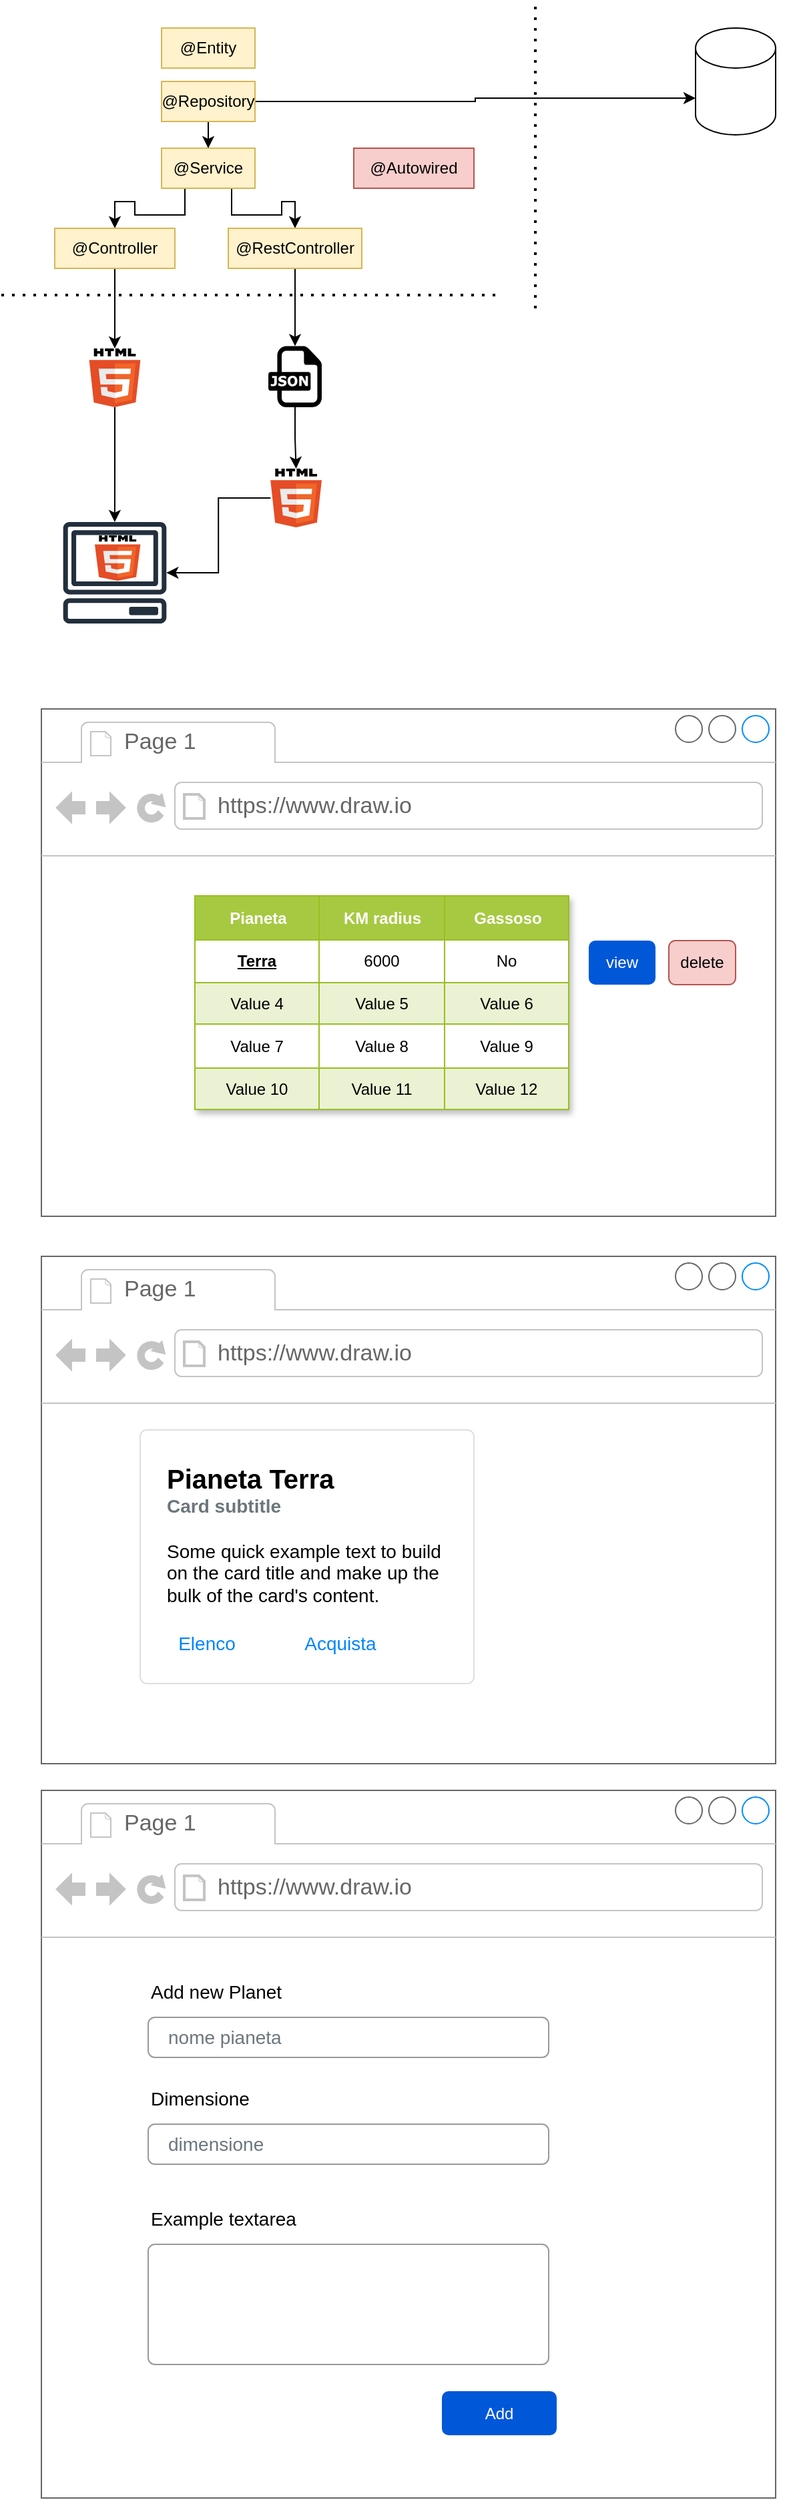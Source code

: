 <mxfile version="21.1.2" type="device">
  <diagram name="Pagina-1" id="DIwncrbuSzg8MAJsGhDx">
    <mxGraphModel dx="1434" dy="731" grid="1" gridSize="10" guides="1" tooltips="1" connect="1" arrows="1" fold="1" page="1" pageScale="1" pageWidth="827" pageHeight="1169" math="0" shadow="0">
      <root>
        <mxCell id="0" />
        <mxCell id="1" parent="0" />
        <mxCell id="gFPZSpNHKlJL1bnIkIFu-1" value="@Entity" style="text;html=1;strokeColor=#d6b656;fillColor=#fff2cc;align=center;verticalAlign=middle;whiteSpace=wrap;rounded=0;" vertex="1" parent="1">
          <mxGeometry x="180" y="40" width="70" height="30" as="geometry" />
        </mxCell>
        <mxCell id="gFPZSpNHKlJL1bnIkIFu-10" style="edgeStyle=orthogonalEdgeStyle;rounded=0;orthogonalLoop=1;jettySize=auto;html=1;exitX=1;exitY=0.5;exitDx=0;exitDy=0;entryX=0;entryY=0;entryDx=0;entryDy=52.5;entryPerimeter=0;" edge="1" parent="1" source="gFPZSpNHKlJL1bnIkIFu-2" target="gFPZSpNHKlJL1bnIkIFu-8">
          <mxGeometry relative="1" as="geometry" />
        </mxCell>
        <mxCell id="gFPZSpNHKlJL1bnIkIFu-11" style="edgeStyle=orthogonalEdgeStyle;rounded=0;orthogonalLoop=1;jettySize=auto;html=1;exitX=0.5;exitY=1;exitDx=0;exitDy=0;" edge="1" parent="1" source="gFPZSpNHKlJL1bnIkIFu-2" target="gFPZSpNHKlJL1bnIkIFu-3">
          <mxGeometry relative="1" as="geometry" />
        </mxCell>
        <mxCell id="gFPZSpNHKlJL1bnIkIFu-2" value="@Repository" style="text;html=1;strokeColor=#d6b656;fillColor=#fff2cc;align=center;verticalAlign=middle;whiteSpace=wrap;rounded=0;" vertex="1" parent="1">
          <mxGeometry x="180" y="80" width="70" height="30" as="geometry" />
        </mxCell>
        <mxCell id="gFPZSpNHKlJL1bnIkIFu-12" style="edgeStyle=orthogonalEdgeStyle;rounded=0;orthogonalLoop=1;jettySize=auto;html=1;exitX=0.25;exitY=1;exitDx=0;exitDy=0;entryX=0.5;entryY=0;entryDx=0;entryDy=0;" edge="1" parent="1" source="gFPZSpNHKlJL1bnIkIFu-3" target="gFPZSpNHKlJL1bnIkIFu-4">
          <mxGeometry relative="1" as="geometry" />
        </mxCell>
        <mxCell id="gFPZSpNHKlJL1bnIkIFu-13" style="edgeStyle=orthogonalEdgeStyle;rounded=0;orthogonalLoop=1;jettySize=auto;html=1;exitX=0.75;exitY=1;exitDx=0;exitDy=0;entryX=0.5;entryY=0;entryDx=0;entryDy=0;" edge="1" parent="1" source="gFPZSpNHKlJL1bnIkIFu-3" target="gFPZSpNHKlJL1bnIkIFu-6">
          <mxGeometry relative="1" as="geometry" />
        </mxCell>
        <mxCell id="gFPZSpNHKlJL1bnIkIFu-3" value="@Service" style="text;html=1;strokeColor=#d6b656;fillColor=#fff2cc;align=center;verticalAlign=middle;whiteSpace=wrap;rounded=0;" vertex="1" parent="1">
          <mxGeometry x="180" y="130" width="70" height="30" as="geometry" />
        </mxCell>
        <mxCell id="gFPZSpNHKlJL1bnIkIFu-17" style="edgeStyle=orthogonalEdgeStyle;rounded=0;orthogonalLoop=1;jettySize=auto;html=1;exitX=0.5;exitY=1;exitDx=0;exitDy=0;" edge="1" parent="1" source="gFPZSpNHKlJL1bnIkIFu-4" target="gFPZSpNHKlJL1bnIkIFu-15">
          <mxGeometry relative="1" as="geometry" />
        </mxCell>
        <mxCell id="gFPZSpNHKlJL1bnIkIFu-4" value="@Controller" style="text;html=1;strokeColor=#d6b656;fillColor=#fff2cc;align=center;verticalAlign=middle;whiteSpace=wrap;rounded=0;" vertex="1" parent="1">
          <mxGeometry x="100" y="190" width="90" height="30" as="geometry" />
        </mxCell>
        <mxCell id="gFPZSpNHKlJL1bnIkIFu-20" style="edgeStyle=orthogonalEdgeStyle;rounded=0;orthogonalLoop=1;jettySize=auto;html=1;exitX=0.5;exitY=1;exitDx=0;exitDy=0;" edge="1" parent="1" source="gFPZSpNHKlJL1bnIkIFu-6" target="gFPZSpNHKlJL1bnIkIFu-19">
          <mxGeometry relative="1" as="geometry" />
        </mxCell>
        <mxCell id="gFPZSpNHKlJL1bnIkIFu-6" value="@RestController" style="text;html=1;strokeColor=#d6b656;fillColor=#fff2cc;align=center;verticalAlign=middle;whiteSpace=wrap;rounded=0;" vertex="1" parent="1">
          <mxGeometry x="230" y="190" width="100" height="30" as="geometry" />
        </mxCell>
        <mxCell id="gFPZSpNHKlJL1bnIkIFu-7" value="" style="endArrow=none;dashed=1;html=1;dashPattern=1 3;strokeWidth=2;rounded=0;" edge="1" parent="1">
          <mxGeometry width="50" height="50" relative="1" as="geometry">
            <mxPoint x="60" y="240" as="sourcePoint" />
            <mxPoint x="430" y="240" as="targetPoint" />
          </mxGeometry>
        </mxCell>
        <mxCell id="gFPZSpNHKlJL1bnIkIFu-8" value="" style="shape=cylinder3;whiteSpace=wrap;html=1;boundedLbl=1;backgroundOutline=1;size=15;" vertex="1" parent="1">
          <mxGeometry x="580" y="40" width="60" height="80" as="geometry" />
        </mxCell>
        <mxCell id="gFPZSpNHKlJL1bnIkIFu-9" value="" style="endArrow=none;dashed=1;html=1;dashPattern=1 3;strokeWidth=2;rounded=0;" edge="1" parent="1">
          <mxGeometry width="50" height="50" relative="1" as="geometry">
            <mxPoint x="460" y="250" as="sourcePoint" />
            <mxPoint x="460" y="20" as="targetPoint" />
          </mxGeometry>
        </mxCell>
        <mxCell id="gFPZSpNHKlJL1bnIkIFu-14" value="@Autowired" style="text;html=1;strokeColor=#b85450;fillColor=#f8cecc;align=center;verticalAlign=middle;whiteSpace=wrap;rounded=0;" vertex="1" parent="1">
          <mxGeometry x="324" y="130" width="90" height="30" as="geometry" />
        </mxCell>
        <mxCell id="gFPZSpNHKlJL1bnIkIFu-18" value="" style="edgeStyle=orthogonalEdgeStyle;rounded=0;orthogonalLoop=1;jettySize=auto;html=1;" edge="1" parent="1" source="gFPZSpNHKlJL1bnIkIFu-15" target="gFPZSpNHKlJL1bnIkIFu-16">
          <mxGeometry relative="1" as="geometry" />
        </mxCell>
        <mxCell id="gFPZSpNHKlJL1bnIkIFu-15" value="" style="dashed=0;outlineConnect=0;html=1;align=center;labelPosition=center;verticalLabelPosition=bottom;verticalAlign=top;shape=mxgraph.weblogos.html5" vertex="1" parent="1">
          <mxGeometry x="125.8" y="280" width="38.4" height="44" as="geometry" />
        </mxCell>
        <mxCell id="gFPZSpNHKlJL1bnIkIFu-16" value="" style="sketch=0;outlineConnect=0;fontColor=#232F3E;gradientColor=none;fillColor=#232F3D;strokeColor=none;dashed=0;verticalLabelPosition=bottom;verticalAlign=top;align=center;html=1;fontSize=12;fontStyle=0;aspect=fixed;pointerEvents=1;shape=mxgraph.aws4.client;" vertex="1" parent="1">
          <mxGeometry x="106" y="410" width="78" height="76" as="geometry" />
        </mxCell>
        <mxCell id="gFPZSpNHKlJL1bnIkIFu-22" value="" style="edgeStyle=orthogonalEdgeStyle;rounded=0;orthogonalLoop=1;jettySize=auto;html=1;" edge="1" parent="1" source="gFPZSpNHKlJL1bnIkIFu-19" target="gFPZSpNHKlJL1bnIkIFu-21">
          <mxGeometry relative="1" as="geometry" />
        </mxCell>
        <mxCell id="gFPZSpNHKlJL1bnIkIFu-19" value="" style="dashed=0;outlineConnect=0;html=1;align=center;labelPosition=center;verticalLabelPosition=bottom;verticalAlign=top;shape=mxgraph.weblogos.json" vertex="1" parent="1">
          <mxGeometry x="260" y="278.2" width="40" height="45.8" as="geometry" />
        </mxCell>
        <mxCell id="gFPZSpNHKlJL1bnIkIFu-23" value="" style="edgeStyle=orthogonalEdgeStyle;rounded=0;orthogonalLoop=1;jettySize=auto;html=1;" edge="1" parent="1" source="gFPZSpNHKlJL1bnIkIFu-21" target="gFPZSpNHKlJL1bnIkIFu-16">
          <mxGeometry relative="1" as="geometry" />
        </mxCell>
        <mxCell id="gFPZSpNHKlJL1bnIkIFu-21" value="" style="dashed=0;outlineConnect=0;html=1;align=center;labelPosition=center;verticalLabelPosition=bottom;verticalAlign=top;shape=mxgraph.weblogos.html5" vertex="1" parent="1">
          <mxGeometry x="261.6" y="370" width="38.4" height="44" as="geometry" />
        </mxCell>
        <mxCell id="gFPZSpNHKlJL1bnIkIFu-24" value="" style="dashed=0;outlineConnect=0;html=1;align=center;labelPosition=center;verticalLabelPosition=bottom;verticalAlign=top;shape=mxgraph.weblogos.html5" vertex="1" parent="1">
          <mxGeometry x="130" y="420" width="34.2" height="34" as="geometry" />
        </mxCell>
        <mxCell id="gFPZSpNHKlJL1bnIkIFu-25" value="" style="shape=image;verticalLabelPosition=bottom;labelBackgroundColor=default;verticalAlign=top;aspect=fixed;imageAspect=0;image=https://upload.wikimedia.org/wikipedia/commons/thumb/c/cf/Angular_full_color_logo.svg/1200px-Angular_full_color_logo.svg.png;" vertex="1" parent="1">
          <mxGeometry x="245" y="416" width="70" height="70" as="geometry" />
        </mxCell>
        <mxCell id="gFPZSpNHKlJL1bnIkIFu-26" value="" style="shape=image;verticalLabelPosition=bottom;labelBackgroundColor=default;verticalAlign=top;aspect=fixed;imageAspect=0;image=https://g.foolcdn.com/art/companylogos/square/mdb.png;" vertex="1" parent="1">
          <mxGeometry x="565" y="130" width="90" height="90" as="geometry" />
        </mxCell>
        <mxCell id="gFPZSpNHKlJL1bnIkIFu-27" value="" style="strokeWidth=1;shadow=0;dashed=0;align=center;html=1;shape=mxgraph.mockup.containers.browserWindow;rSize=0;strokeColor=#666666;strokeColor2=#008cff;strokeColor3=#c4c4c4;mainText=,;recursiveResize=0;" vertex="1" parent="1">
          <mxGeometry x="90" y="550" width="550" height="380" as="geometry" />
        </mxCell>
        <mxCell id="gFPZSpNHKlJL1bnIkIFu-28" value="Page 1" style="strokeWidth=1;shadow=0;dashed=0;align=center;html=1;shape=mxgraph.mockup.containers.anchor;fontSize=17;fontColor=#666666;align=left;whiteSpace=wrap;" vertex="1" parent="gFPZSpNHKlJL1bnIkIFu-27">
          <mxGeometry x="60" y="12" width="110" height="26" as="geometry" />
        </mxCell>
        <mxCell id="gFPZSpNHKlJL1bnIkIFu-29" value="https://www.draw.io" style="strokeWidth=1;shadow=0;dashed=0;align=center;html=1;shape=mxgraph.mockup.containers.anchor;rSize=0;fontSize=17;fontColor=#666666;align=left;" vertex="1" parent="gFPZSpNHKlJL1bnIkIFu-27">
          <mxGeometry x="130" y="60" width="250" height="26" as="geometry" />
        </mxCell>
        <mxCell id="gFPZSpNHKlJL1bnIkIFu-30" value="Assets" style="childLayout=tableLayout;recursiveResize=0;strokeColor=#98bf21;fillColor=#A7C942;shadow=1;" vertex="1" parent="gFPZSpNHKlJL1bnIkIFu-27">
          <mxGeometry x="115" y="140" width="280" height="160" as="geometry" />
        </mxCell>
        <mxCell id="gFPZSpNHKlJL1bnIkIFu-31" style="shape=tableRow;horizontal=0;startSize=0;swimlaneHead=0;swimlaneBody=0;top=0;left=0;bottom=0;right=0;dropTarget=0;collapsible=0;recursiveResize=0;expand=0;fontStyle=0;strokeColor=inherit;fillColor=#ffffff;" vertex="1" parent="gFPZSpNHKlJL1bnIkIFu-30">
          <mxGeometry width="280" height="33" as="geometry" />
        </mxCell>
        <mxCell id="gFPZSpNHKlJL1bnIkIFu-32" value="Pianeta" style="connectable=0;recursiveResize=0;strokeColor=inherit;fillColor=#A7C942;align=center;fontStyle=1;fontColor=#FFFFFF;html=1;" vertex="1" parent="gFPZSpNHKlJL1bnIkIFu-31">
          <mxGeometry width="93" height="33" as="geometry">
            <mxRectangle width="93" height="33" as="alternateBounds" />
          </mxGeometry>
        </mxCell>
        <mxCell id="gFPZSpNHKlJL1bnIkIFu-33" value="KM radius" style="connectable=0;recursiveResize=0;strokeColor=inherit;fillColor=#A7C942;align=center;fontStyle=1;fontColor=#FFFFFF;html=1;" vertex="1" parent="gFPZSpNHKlJL1bnIkIFu-31">
          <mxGeometry x="93" width="94" height="33" as="geometry">
            <mxRectangle width="94" height="33" as="alternateBounds" />
          </mxGeometry>
        </mxCell>
        <mxCell id="gFPZSpNHKlJL1bnIkIFu-34" value="Gassoso" style="connectable=0;recursiveResize=0;strokeColor=inherit;fillColor=#A7C942;align=center;fontStyle=1;fontColor=#FFFFFF;html=1;" vertex="1" parent="gFPZSpNHKlJL1bnIkIFu-31">
          <mxGeometry x="187" width="93" height="33" as="geometry">
            <mxRectangle width="93" height="33" as="alternateBounds" />
          </mxGeometry>
        </mxCell>
        <mxCell id="gFPZSpNHKlJL1bnIkIFu-35" value="" style="shape=tableRow;horizontal=0;startSize=0;swimlaneHead=0;swimlaneBody=0;top=0;left=0;bottom=0;right=0;dropTarget=0;collapsible=0;recursiveResize=0;expand=0;fontStyle=0;strokeColor=inherit;fillColor=#ffffff;" vertex="1" parent="gFPZSpNHKlJL1bnIkIFu-30">
          <mxGeometry y="33" width="280" height="32" as="geometry" />
        </mxCell>
        <mxCell id="gFPZSpNHKlJL1bnIkIFu-36" value="&lt;u&gt;&lt;b&gt;Terra&lt;/b&gt;&lt;/u&gt;" style="connectable=0;recursiveResize=0;strokeColor=inherit;fillColor=inherit;align=center;whiteSpace=wrap;html=1;" vertex="1" parent="gFPZSpNHKlJL1bnIkIFu-35">
          <mxGeometry width="93" height="32" as="geometry">
            <mxRectangle width="93" height="32" as="alternateBounds" />
          </mxGeometry>
        </mxCell>
        <mxCell id="gFPZSpNHKlJL1bnIkIFu-37" value="6000" style="connectable=0;recursiveResize=0;strokeColor=inherit;fillColor=inherit;align=center;whiteSpace=wrap;html=1;" vertex="1" parent="gFPZSpNHKlJL1bnIkIFu-35">
          <mxGeometry x="93" width="94" height="32" as="geometry">
            <mxRectangle width="94" height="32" as="alternateBounds" />
          </mxGeometry>
        </mxCell>
        <mxCell id="gFPZSpNHKlJL1bnIkIFu-38" value="No" style="connectable=0;recursiveResize=0;strokeColor=inherit;fillColor=inherit;align=center;whiteSpace=wrap;html=1;" vertex="1" parent="gFPZSpNHKlJL1bnIkIFu-35">
          <mxGeometry x="187" width="93" height="32" as="geometry">
            <mxRectangle width="93" height="32" as="alternateBounds" />
          </mxGeometry>
        </mxCell>
        <mxCell id="gFPZSpNHKlJL1bnIkIFu-39" value="" style="shape=tableRow;horizontal=0;startSize=0;swimlaneHead=0;swimlaneBody=0;top=0;left=0;bottom=0;right=0;dropTarget=0;collapsible=0;recursiveResize=0;expand=0;fontStyle=1;strokeColor=inherit;fillColor=#EAF2D3;" vertex="1" parent="gFPZSpNHKlJL1bnIkIFu-30">
          <mxGeometry y="65" width="280" height="31" as="geometry" />
        </mxCell>
        <mxCell id="gFPZSpNHKlJL1bnIkIFu-40" value="Value 4" style="connectable=0;recursiveResize=0;strokeColor=inherit;fillColor=inherit;whiteSpace=wrap;html=1;" vertex="1" parent="gFPZSpNHKlJL1bnIkIFu-39">
          <mxGeometry width="93" height="31" as="geometry">
            <mxRectangle width="93" height="31" as="alternateBounds" />
          </mxGeometry>
        </mxCell>
        <mxCell id="gFPZSpNHKlJL1bnIkIFu-41" value="Value 5" style="connectable=0;recursiveResize=0;strokeColor=inherit;fillColor=inherit;whiteSpace=wrap;html=1;" vertex="1" parent="gFPZSpNHKlJL1bnIkIFu-39">
          <mxGeometry x="93" width="94" height="31" as="geometry">
            <mxRectangle width="94" height="31" as="alternateBounds" />
          </mxGeometry>
        </mxCell>
        <mxCell id="gFPZSpNHKlJL1bnIkIFu-42" value="Value 6" style="connectable=0;recursiveResize=0;strokeColor=inherit;fillColor=inherit;whiteSpace=wrap;html=1;" vertex="1" parent="gFPZSpNHKlJL1bnIkIFu-39">
          <mxGeometry x="187" width="93" height="31" as="geometry">
            <mxRectangle width="93" height="31" as="alternateBounds" />
          </mxGeometry>
        </mxCell>
        <mxCell id="gFPZSpNHKlJL1bnIkIFu-43" value="" style="shape=tableRow;horizontal=0;startSize=0;swimlaneHead=0;swimlaneBody=0;top=0;left=0;bottom=0;right=0;dropTarget=0;collapsible=0;recursiveResize=0;expand=0;fontStyle=0;strokeColor=inherit;fillColor=#ffffff;" vertex="1" parent="gFPZSpNHKlJL1bnIkIFu-30">
          <mxGeometry y="96" width="280" height="33" as="geometry" />
        </mxCell>
        <mxCell id="gFPZSpNHKlJL1bnIkIFu-44" value="Value 7" style="connectable=0;recursiveResize=0;strokeColor=inherit;fillColor=inherit;fontStyle=0;align=center;whiteSpace=wrap;html=1;" vertex="1" parent="gFPZSpNHKlJL1bnIkIFu-43">
          <mxGeometry width="93" height="33" as="geometry">
            <mxRectangle width="93" height="33" as="alternateBounds" />
          </mxGeometry>
        </mxCell>
        <mxCell id="gFPZSpNHKlJL1bnIkIFu-45" value="Value 8" style="connectable=0;recursiveResize=0;strokeColor=inherit;fillColor=inherit;fontStyle=0;align=center;whiteSpace=wrap;html=1;" vertex="1" parent="gFPZSpNHKlJL1bnIkIFu-43">
          <mxGeometry x="93" width="94" height="33" as="geometry">
            <mxRectangle width="94" height="33" as="alternateBounds" />
          </mxGeometry>
        </mxCell>
        <mxCell id="gFPZSpNHKlJL1bnIkIFu-46" value="Value 9" style="connectable=0;recursiveResize=0;strokeColor=inherit;fillColor=inherit;fontStyle=0;align=center;whiteSpace=wrap;html=1;" vertex="1" parent="gFPZSpNHKlJL1bnIkIFu-43">
          <mxGeometry x="187" width="93" height="33" as="geometry">
            <mxRectangle width="93" height="33" as="alternateBounds" />
          </mxGeometry>
        </mxCell>
        <mxCell id="gFPZSpNHKlJL1bnIkIFu-47" value="" style="shape=tableRow;horizontal=0;startSize=0;swimlaneHead=0;swimlaneBody=0;top=0;left=0;bottom=0;right=0;dropTarget=0;collapsible=0;recursiveResize=0;expand=0;fontStyle=1;strokeColor=inherit;fillColor=#EAF2D3;" vertex="1" parent="gFPZSpNHKlJL1bnIkIFu-30">
          <mxGeometry y="129" width="280" height="31" as="geometry" />
        </mxCell>
        <mxCell id="gFPZSpNHKlJL1bnIkIFu-48" value="Value 10" style="connectable=0;recursiveResize=0;strokeColor=inherit;fillColor=inherit;whiteSpace=wrap;html=1;" vertex="1" parent="gFPZSpNHKlJL1bnIkIFu-47">
          <mxGeometry width="93" height="31" as="geometry">
            <mxRectangle width="93" height="31" as="alternateBounds" />
          </mxGeometry>
        </mxCell>
        <mxCell id="gFPZSpNHKlJL1bnIkIFu-49" value="Value 11" style="connectable=0;recursiveResize=0;strokeColor=inherit;fillColor=inherit;whiteSpace=wrap;html=1;" vertex="1" parent="gFPZSpNHKlJL1bnIkIFu-47">
          <mxGeometry x="93" width="94" height="31" as="geometry">
            <mxRectangle width="94" height="31" as="alternateBounds" />
          </mxGeometry>
        </mxCell>
        <mxCell id="gFPZSpNHKlJL1bnIkIFu-50" value="Value 12" style="connectable=0;recursiveResize=0;strokeColor=inherit;fillColor=inherit;whiteSpace=wrap;html=1;" vertex="1" parent="gFPZSpNHKlJL1bnIkIFu-47">
          <mxGeometry x="187" width="93" height="31" as="geometry">
            <mxRectangle width="93" height="31" as="alternateBounds" />
          </mxGeometry>
        </mxCell>
        <mxCell id="gFPZSpNHKlJL1bnIkIFu-105" value="view" style="rounded=1;fillColor=#0057D8;strokeColor=none;html=1;whiteSpace=wrap;fontColor=#ffffff;align=center;verticalAlign=middle;fontStyle=0;fontSize=12;sketch=0;" vertex="1" parent="gFPZSpNHKlJL1bnIkIFu-27">
          <mxGeometry x="410" y="173.5" width="50" height="33" as="geometry" />
        </mxCell>
        <mxCell id="gFPZSpNHKlJL1bnIkIFu-106" value="delete" style="rounded=1;fillColor=#f8cecc;strokeColor=#b85450;html=1;whiteSpace=wrap;align=center;verticalAlign=middle;fontStyle=0;fontSize=12;sketch=0;" vertex="1" parent="gFPZSpNHKlJL1bnIkIFu-27">
          <mxGeometry x="470" y="173.5" width="50" height="33" as="geometry" />
        </mxCell>
        <mxCell id="gFPZSpNHKlJL1bnIkIFu-51" value="" style="strokeWidth=1;shadow=0;dashed=0;align=center;html=1;shape=mxgraph.mockup.containers.browserWindow;rSize=0;strokeColor=#666666;strokeColor2=#008cff;strokeColor3=#c4c4c4;mainText=,;recursiveResize=0;" vertex="1" parent="1">
          <mxGeometry x="90" y="960" width="550" height="380" as="geometry" />
        </mxCell>
        <mxCell id="gFPZSpNHKlJL1bnIkIFu-52" value="Page 1" style="strokeWidth=1;shadow=0;dashed=0;align=center;html=1;shape=mxgraph.mockup.containers.anchor;fontSize=17;fontColor=#666666;align=left;whiteSpace=wrap;" vertex="1" parent="gFPZSpNHKlJL1bnIkIFu-51">
          <mxGeometry x="60" y="12" width="110" height="26" as="geometry" />
        </mxCell>
        <mxCell id="gFPZSpNHKlJL1bnIkIFu-53" value="https://www.draw.io" style="strokeWidth=1;shadow=0;dashed=0;align=center;html=1;shape=mxgraph.mockup.containers.anchor;rSize=0;fontSize=17;fontColor=#666666;align=left;" vertex="1" parent="gFPZSpNHKlJL1bnIkIFu-51">
          <mxGeometry x="130" y="60" width="250" height="26" as="geometry" />
        </mxCell>
        <mxCell id="gFPZSpNHKlJL1bnIkIFu-75" value="&lt;b&gt;&lt;font style=&quot;font-size: 20px&quot;&gt;Pianeta Terra&lt;/font&gt;&lt;/b&gt;&lt;font color=&quot;#6c767d&quot;&gt;&lt;b&gt;&lt;font style=&quot;font-size: 14px&quot;&gt;&lt;br style=&quot;font-size: 10px&quot;&gt;Card subtitle&lt;br&gt;&lt;/font&gt;&lt;/b&gt;&lt;/font&gt;&lt;br style=&quot;font-size: 14px&quot;&gt;Some quick example text to build on the card title and make up the bulk of the card&#39;s content." style="html=1;shadow=0;dashed=0;shape=mxgraph.bootstrap.rrect;rSize=5;strokeColor=#DFDFDF;html=1;whiteSpace=wrap;fillColor=#ffffff;fontColor=#000000;verticalAlign=top;align=left;spacing=20;fontSize=14;" vertex="1" parent="gFPZSpNHKlJL1bnIkIFu-51">
          <mxGeometry x="74" y="130" width="250" height="190" as="geometry" />
        </mxCell>
        <mxCell id="gFPZSpNHKlJL1bnIkIFu-76" value="Elenco" style="html=1;shadow=0;dashed=0;shape=mxgraph.bootstrap.rrect;rSize=5;perimeter=none;whiteSpace=wrap;fillColor=none;strokeColor=none;fontColor=#0085FC;resizeWidth=1;fontSize=14;align=center;" vertex="1" parent="gFPZSpNHKlJL1bnIkIFu-75">
          <mxGeometry y="1" width="80" height="40" relative="1" as="geometry">
            <mxPoint x="10" y="-50" as="offset" />
          </mxGeometry>
        </mxCell>
        <mxCell id="gFPZSpNHKlJL1bnIkIFu-77" value="Acquista" style="html=1;shadow=0;dashed=0;shape=mxgraph.bootstrap.rrect;rSize=5;perimeter=none;whiteSpace=wrap;fillColor=none;strokeColor=none;fontColor=#0085FC;resizeWidth=1;fontSize=14;align=center;" vertex="1" parent="gFPZSpNHKlJL1bnIkIFu-75">
          <mxGeometry y="1" width="100" height="40" relative="1" as="geometry">
            <mxPoint x="100" y="-50" as="offset" />
          </mxGeometry>
        </mxCell>
        <mxCell id="gFPZSpNHKlJL1bnIkIFu-78" value="" style="strokeWidth=1;shadow=0;dashed=0;align=center;html=1;shape=mxgraph.mockup.containers.browserWindow;rSize=0;strokeColor=#666666;strokeColor2=#008cff;strokeColor3=#c4c4c4;mainText=,;recursiveResize=0;" vertex="1" parent="1">
          <mxGeometry x="90" y="1360" width="550" height="530" as="geometry" />
        </mxCell>
        <mxCell id="gFPZSpNHKlJL1bnIkIFu-79" value="Page 1" style="strokeWidth=1;shadow=0;dashed=0;align=center;html=1;shape=mxgraph.mockup.containers.anchor;fontSize=17;fontColor=#666666;align=left;whiteSpace=wrap;" vertex="1" parent="gFPZSpNHKlJL1bnIkIFu-78">
          <mxGeometry x="60" y="12" width="110" height="26" as="geometry" />
        </mxCell>
        <mxCell id="gFPZSpNHKlJL1bnIkIFu-80" value="https://www.draw.io" style="strokeWidth=1;shadow=0;dashed=0;align=center;html=1;shape=mxgraph.mockup.containers.anchor;rSize=0;fontSize=17;fontColor=#666666;align=left;" vertex="1" parent="gFPZSpNHKlJL1bnIkIFu-78">
          <mxGeometry x="130" y="60" width="250" height="26" as="geometry" />
        </mxCell>
        <mxCell id="gFPZSpNHKlJL1bnIkIFu-100" value="Add" style="rounded=1;fillColor=#0057D8;strokeColor=none;html=1;whiteSpace=wrap;fontColor=#ffffff;align=center;verticalAlign=middle;fontStyle=0;fontSize=12;sketch=0;" vertex="1" parent="gFPZSpNHKlJL1bnIkIFu-78">
          <mxGeometry x="300" y="450" width="86" height="33" as="geometry" />
        </mxCell>
        <mxCell id="gFPZSpNHKlJL1bnIkIFu-84" value="Add new Planet" style="fillColor=none;strokeColor=none;align=left;fontSize=14;" vertex="1" parent="1">
          <mxGeometry x="170" y="1490" width="300" height="40" as="geometry" />
        </mxCell>
        <mxCell id="gFPZSpNHKlJL1bnIkIFu-85" value="nome pianeta" style="html=1;shadow=0;dashed=0;shape=mxgraph.bootstrap.rrect;rSize=5;fillColor=none;strokeColor=#999999;align=left;spacing=15;fontSize=14;fontColor=#6C767D;" vertex="1" parent="1">
          <mxGeometry width="300" height="30" relative="1" as="geometry">
            <mxPoint x="170" y="1530" as="offset" />
          </mxGeometry>
        </mxCell>
        <mxCell id="gFPZSpNHKlJL1bnIkIFu-86" value="Dimensione" style="fillColor=none;strokeColor=none;align=left;fontSize=14;" vertex="1" parent="1">
          <mxGeometry width="300" height="40" relative="1" as="geometry">
            <mxPoint x="170" y="1570" as="offset" />
          </mxGeometry>
        </mxCell>
        <mxCell id="gFPZSpNHKlJL1bnIkIFu-87" value="dimensione" style="html=1;shadow=0;dashed=0;shape=mxgraph.bootstrap.rrect;rSize=5;fillColor=none;strokeColor=#999999;align=left;spacing=15;fontSize=14;fontColor=#6C767D;" vertex="1" parent="1">
          <mxGeometry width="300" height="30" relative="1" as="geometry">
            <mxPoint x="170" y="1610" as="offset" />
          </mxGeometry>
        </mxCell>
        <mxCell id="gFPZSpNHKlJL1bnIkIFu-98" value="Example textarea" style="fillColor=none;strokeColor=none;align=left;fontSize=14;" vertex="1" parent="1">
          <mxGeometry width="300" height="40" relative="1" as="geometry">
            <mxPoint x="170" y="1660" as="offset" />
          </mxGeometry>
        </mxCell>
        <mxCell id="gFPZSpNHKlJL1bnIkIFu-99" value="" style="html=1;shadow=0;dashed=0;shape=mxgraph.bootstrap.rrect;rSize=5;fillColor=none;strokeColor=#999999;align=left;spacing=15;fontSize=14;fontColor=#6C767D;" vertex="1" parent="1">
          <mxGeometry width="300" height="90" relative="1" as="geometry">
            <mxPoint x="170" y="1700" as="offset" />
          </mxGeometry>
        </mxCell>
      </root>
    </mxGraphModel>
  </diagram>
</mxfile>
